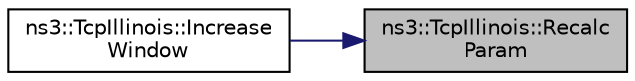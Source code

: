 digraph "ns3::TcpIllinois::RecalcParam"
{
 // LATEX_PDF_SIZE
  edge [fontname="Helvetica",fontsize="10",labelfontname="Helvetica",labelfontsize="10"];
  node [fontname="Helvetica",fontsize="10",shape=record];
  rankdir="RL";
  Node1 [label="ns3::TcpIllinois::Recalc\lParam",height=0.2,width=0.4,color="black", fillcolor="grey75", style="filled", fontcolor="black",tooltip="Recalculate alpha and beta every RTT."];
  Node1 -> Node2 [dir="back",color="midnightblue",fontsize="10",style="solid",fontname="Helvetica"];
  Node2 [label="ns3::TcpIllinois::Increase\lWindow",height=0.2,width=0.4,color="black", fillcolor="white", style="filled",URL="$classns3_1_1_tcp_illinois.html#aed96b4a9fcf68ca3c290e4e7114d13c7",tooltip="Adjust cwnd following Illinois congestion avoidance algorithm."];
}
